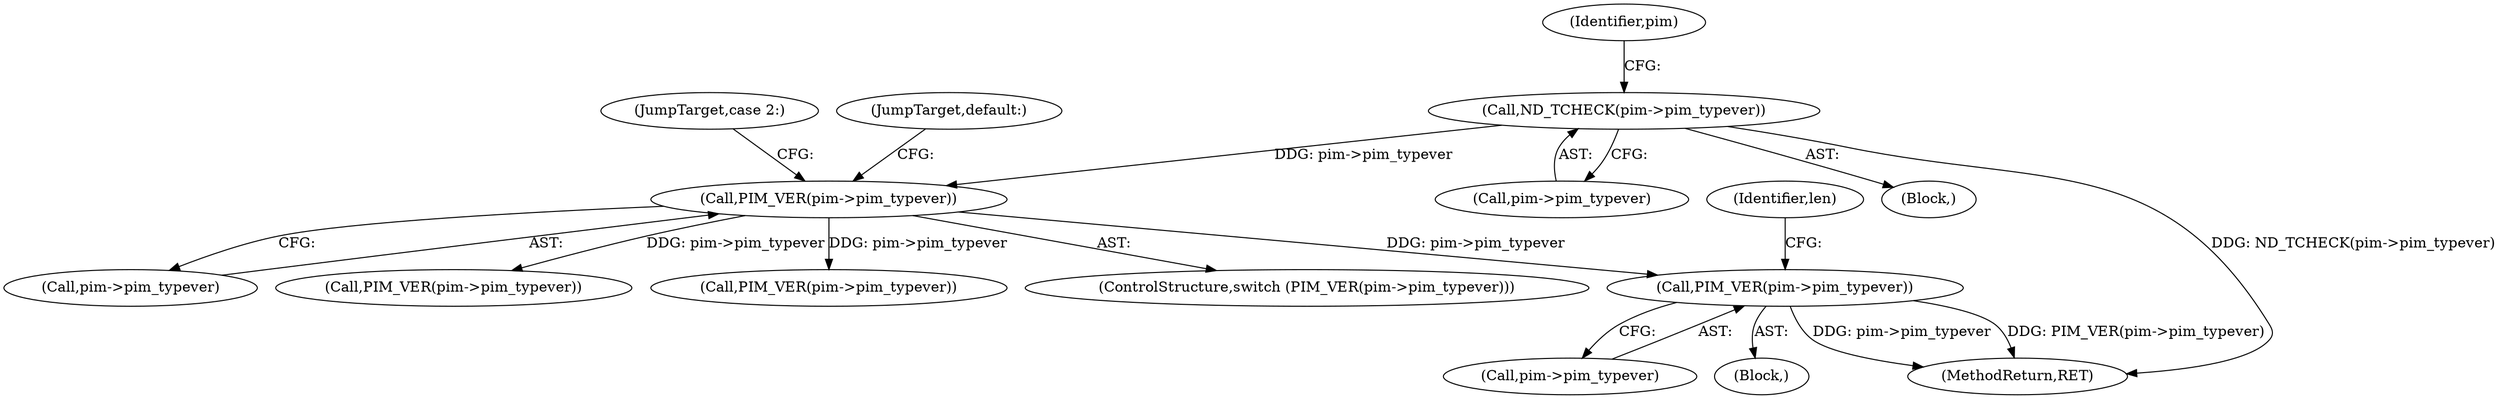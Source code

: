 digraph "0_tcpdump_5dc1860d8267b1e0cb78c9ffa2a40bea2fdb3ddc_0@pointer" {
"1000187" [label="(Call,PIM_VER(pim->pim_typever))"];
"1000121" [label="(Call,PIM_VER(pim->pim_typever))"];
"1000116" [label="(Call,ND_TCHECK(pim->pim_typever))"];
"1000187" [label="(Call,PIM_VER(pim->pim_typever))"];
"1000120" [label="(ControlStructure,switch (PIM_VER(pim->pim_typever)))"];
"1000116" [label="(Call,ND_TCHECK(pim->pim_typever))"];
"1000191" [label="(Identifier,len)"];
"1000122" [label="(Call,pim->pim_typever)"];
"1000139" [label="(Call,PIM_VER(pim->pim_typever))"];
"1000123" [label="(Identifier,pim)"];
"1000105" [label="(Block,)"];
"1000180" [label="(JumpTarget,default:)"];
"1000121" [label="(Call,PIM_VER(pim->pim_typever))"];
"1000117" [label="(Call,pim->pim_typever)"];
"1000200" [label="(MethodReturn,RET)"];
"1000126" [label="(JumpTarget,case 2:)"];
"1000188" [label="(Call,pim->pim_typever)"];
"1000186" [label="(Block,)"];
"1000161" [label="(Call,PIM_VER(pim->pim_typever))"];
"1000187" -> "1000186"  [label="AST: "];
"1000187" -> "1000188"  [label="CFG: "];
"1000188" -> "1000187"  [label="AST: "];
"1000191" -> "1000187"  [label="CFG: "];
"1000187" -> "1000200"  [label="DDG: PIM_VER(pim->pim_typever)"];
"1000187" -> "1000200"  [label="DDG: pim->pim_typever"];
"1000121" -> "1000187"  [label="DDG: pim->pim_typever"];
"1000121" -> "1000120"  [label="AST: "];
"1000121" -> "1000122"  [label="CFG: "];
"1000122" -> "1000121"  [label="AST: "];
"1000126" -> "1000121"  [label="CFG: "];
"1000180" -> "1000121"  [label="CFG: "];
"1000116" -> "1000121"  [label="DDG: pim->pim_typever"];
"1000121" -> "1000139"  [label="DDG: pim->pim_typever"];
"1000121" -> "1000161"  [label="DDG: pim->pim_typever"];
"1000116" -> "1000105"  [label="AST: "];
"1000116" -> "1000117"  [label="CFG: "];
"1000117" -> "1000116"  [label="AST: "];
"1000123" -> "1000116"  [label="CFG: "];
"1000116" -> "1000200"  [label="DDG: ND_TCHECK(pim->pim_typever)"];
}
